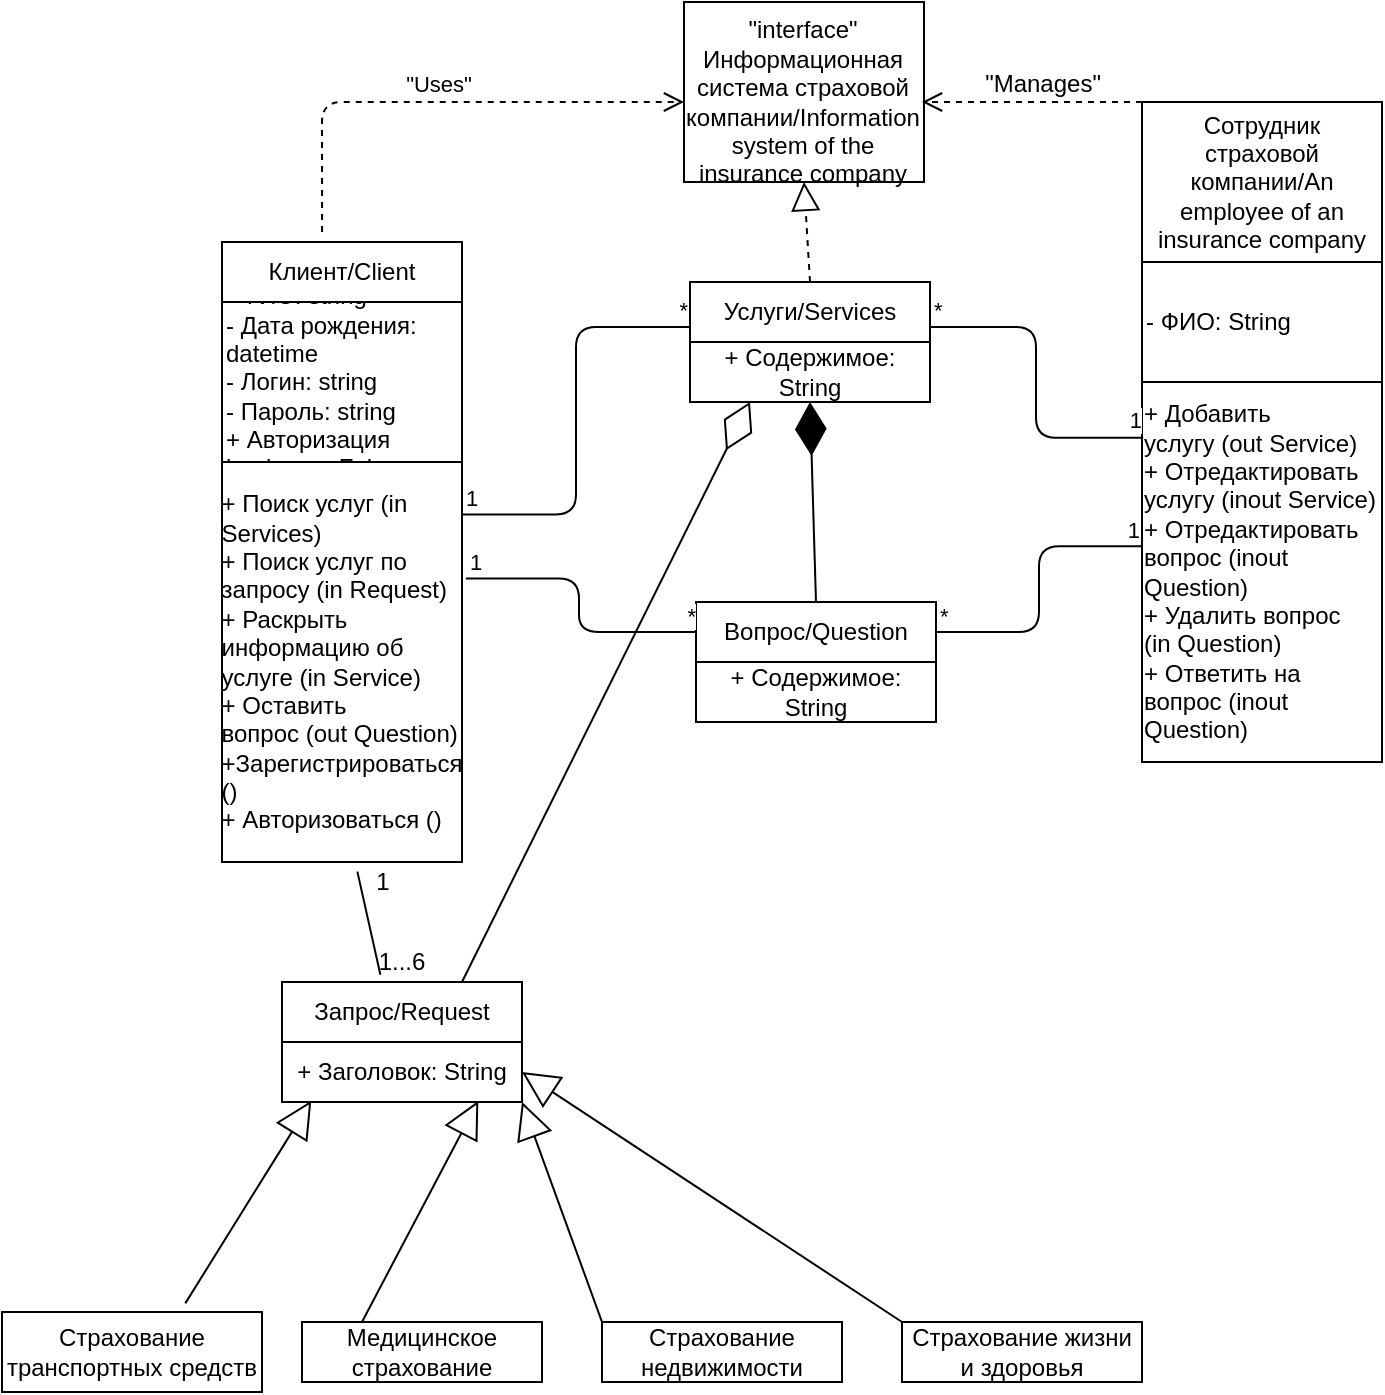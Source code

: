 <mxfile version="24.0.5" type="device">
  <diagram id="AwrPjksga31Ln2HrV4Sn" name="Page-1">
    <mxGraphModel dx="1002" dy="575" grid="1" gridSize="10" guides="1" tooltips="1" connect="1" arrows="1" fold="1" page="1" pageScale="1" pageWidth="827" pageHeight="1169" math="0" shadow="0">
      <root>
        <mxCell id="0" />
        <mxCell id="1" parent="0" />
        <mxCell id="U-OuLkriL6suNVTtCKDr-8" value="" style="rounded=0;whiteSpace=wrap;html=1;" parent="1" vertex="1">
          <mxGeometry x="351" y="170" width="120" height="90" as="geometry" />
        </mxCell>
        <mxCell id="U-OuLkriL6suNVTtCKDr-1" value="- ФИО: string&lt;br&gt;- Дата рождения: datetime&lt;br&gt;- Логин: string&lt;br&gt;- Пароль: string&lt;br&gt;+ Авторизация boolean = False" style="rounded=0;whiteSpace=wrap;html=1;align=left;" parent="1" vertex="1">
          <mxGeometry x="120" y="320" width="120" height="80" as="geometry" />
        </mxCell>
        <mxCell id="U-OuLkriL6suNVTtCKDr-2" value="&lt;div style=&quot;text-align: left&quot;&gt;&lt;span&gt;+&amp;nbsp;&lt;/span&gt;&lt;span style=&quot;background-color: initial; text-align: center;&quot;&gt;Поиск услуг&amp;nbsp;&lt;/span&gt;&lt;span style=&quot;background-color: initial;&quot;&gt;(in Services)&lt;/span&gt;&lt;/div&gt;&lt;div style=&quot;text-align: left&quot;&gt;&lt;span style=&quot;text-align: center; background-color: initial;&quot;&gt;+ Поиск услуг по запросу&amp;nbsp;&lt;/span&gt;&lt;span style=&quot;background-color: initial;&quot;&gt;(in Request)&lt;/span&gt;&lt;/div&gt;&lt;div style=&quot;text-align: left&quot;&gt;&lt;span style=&quot;text-align: center; background-color: initial;&quot;&gt;+&amp;nbsp;&lt;/span&gt;&lt;span style=&quot;text-align: center; background-color: initial;&quot;&gt;Раскрыть информацию об услуге&amp;nbsp;&lt;/span&gt;&lt;span style=&quot;background-color: initial;&quot;&gt;(in Service)&lt;/span&gt;&lt;/div&gt;&lt;div style=&quot;text-align: left&quot;&gt;&lt;span&gt;+ Оставить вопрос&amp;nbsp;(out Question)&lt;/span&gt;&lt;/div&gt;&lt;div style=&quot;text-align: left&quot;&gt;&lt;span&gt;+Зарегистрироваться ()&lt;/span&gt;&lt;/div&gt;&lt;div style=&quot;text-align: left&quot;&gt;&lt;span&gt;+ Авторизоваться ()&amp;nbsp;&lt;/span&gt;&lt;/div&gt;" style="rounded=0;whiteSpace=wrap;html=1;" parent="1" vertex="1">
          <mxGeometry x="120" y="400" width="120" height="200" as="geometry" />
        </mxCell>
        <mxCell id="U-OuLkriL6suNVTtCKDr-3" value="" style="rounded=0;whiteSpace=wrap;html=1;" parent="1" vertex="1">
          <mxGeometry x="120" y="290" width="120" height="30" as="geometry" />
        </mxCell>
        <mxCell id="U-OuLkriL6suNVTtCKDr-4" value="Сотрудник страховой компании/An employee of an insurance company" style="rounded=0;whiteSpace=wrap;html=1;" parent="1" vertex="1">
          <mxGeometry x="580" y="220" width="120" height="80" as="geometry" />
        </mxCell>
        <mxCell id="U-OuLkriL6suNVTtCKDr-5" value="- ФИО: String" style="rounded=0;whiteSpace=wrap;html=1;align=left;" parent="1" vertex="1">
          <mxGeometry x="580" y="300" width="120" height="60" as="geometry" />
        </mxCell>
        <mxCell id="U-OuLkriL6suNVTtCKDr-6" value="&lt;div style=&quot;text-align: left&quot;&gt;&lt;span&gt;+ Добавить услугу&amp;nbsp;(out Service)&lt;/span&gt;&lt;/div&gt;&lt;div style=&quot;text-align: left&quot;&gt;&lt;span&gt;+ Отредактировать услугу&amp;nbsp;(inout Service)&lt;/span&gt;&lt;/div&gt;&lt;div style=&quot;text-align: left&quot;&gt;&lt;span&gt;+ Отредактировать вопрос&amp;nbsp;(inout Question)&lt;/span&gt;&lt;/div&gt;&lt;div style=&quot;text-align: left&quot;&gt;&lt;span&gt;+&amp;nbsp;&lt;/span&gt;&lt;span style=&quot;background-color: initial; text-align: center;&quot;&gt;Удалить вопрос&lt;/span&gt;&lt;/div&gt;&lt;div style=&quot;text-align: left&quot;&gt;&lt;span&gt;(in&amp;nbsp;&lt;/span&gt;Question&lt;span&gt;)&lt;/span&gt;&lt;/div&gt;&lt;div style=&quot;text-align: left&quot;&gt;&lt;span&gt;+ Ответить на вопрос (inout Question)&lt;/span&gt;&lt;/div&gt;" style="rounded=0;whiteSpace=wrap;html=1;" parent="1" vertex="1">
          <mxGeometry x="580" y="360" width="120" height="190" as="geometry" />
        </mxCell>
        <mxCell id="U-OuLkriL6suNVTtCKDr-10" value="Услуги/Services" style="rounded=0;whiteSpace=wrap;html=1;" parent="1" vertex="1">
          <mxGeometry x="354" y="310" width="120" height="30" as="geometry" />
        </mxCell>
        <mxCell id="U-OuLkriL6suNVTtCKDr-11" value="Вопрос/Question" style="rounded=0;whiteSpace=wrap;html=1;" parent="1" vertex="1">
          <mxGeometry x="357" y="470" width="120" height="30" as="geometry" />
        </mxCell>
        <mxCell id="U-OuLkriL6suNVTtCKDr-12" value="+ Содержимое: String" style="rounded=0;whiteSpace=wrap;html=1;" parent="1" vertex="1">
          <mxGeometry x="357" y="500" width="120" height="30" as="geometry" />
        </mxCell>
        <mxCell id="U-OuLkriL6suNVTtCKDr-13" value="Запрос/Request" style="rounded=0;whiteSpace=wrap;html=1;" parent="1" vertex="1">
          <mxGeometry x="150" y="660" width="120" height="30" as="geometry" />
        </mxCell>
        <mxCell id="U-OuLkriL6suNVTtCKDr-14" value="+ Заголовок: String" style="rounded=0;whiteSpace=wrap;html=1;" parent="1" vertex="1">
          <mxGeometry x="150" y="690" width="120" height="30" as="geometry" />
        </mxCell>
        <mxCell id="U-OuLkriL6suNVTtCKDr-16" value="Страхование жизни и здоровья" style="rounded=0;whiteSpace=wrap;html=1;" parent="1" vertex="1">
          <mxGeometry x="460" y="830" width="120" height="30" as="geometry" />
        </mxCell>
        <mxCell id="U-OuLkriL6suNVTtCKDr-17" value="Медицинское страхование" style="rounded=0;whiteSpace=wrap;html=1;" parent="1" vertex="1">
          <mxGeometry x="160" y="830" width="120" height="30" as="geometry" />
        </mxCell>
        <mxCell id="U-OuLkriL6suNVTtCKDr-18" value="Страхование транспортных средств" style="rounded=0;whiteSpace=wrap;html=1;" parent="1" vertex="1">
          <mxGeometry x="10" y="825" width="130" height="40" as="geometry" />
        </mxCell>
        <mxCell id="U-OuLkriL6suNVTtCKDr-21" value="&quot;interface&quot;&lt;br&gt;Информационная система страховой компании/Information system of the insurance company" style="text;html=1;strokeColor=none;fillColor=none;align=center;verticalAlign=middle;whiteSpace=wrap;rounded=0;" parent="1" vertex="1">
          <mxGeometry x="351" y="190" width="119" height="60" as="geometry" />
        </mxCell>
        <mxCell id="U-OuLkriL6suNVTtCKDr-24" value="Клиент/Client" style="text;html=1;strokeColor=none;fillColor=none;align=center;verticalAlign=middle;whiteSpace=wrap;rounded=0;" parent="1" vertex="1">
          <mxGeometry x="120" y="285" width="120" height="40" as="geometry" />
        </mxCell>
        <mxCell id="U-OuLkriL6suNVTtCKDr-28" value="Страхование недвижимости" style="rounded=0;whiteSpace=wrap;html=1;" parent="1" vertex="1">
          <mxGeometry x="310" y="830" width="120" height="30" as="geometry" />
        </mxCell>
        <mxCell id="U-OuLkriL6suNVTtCKDr-30" value="+ Содержимое: String" style="rounded=0;whiteSpace=wrap;html=1;" parent="1" vertex="1">
          <mxGeometry x="354" y="340" width="120" height="30" as="geometry" />
        </mxCell>
        <mxCell id="U-OuLkriL6suNVTtCKDr-32" value="" style="html=1;verticalAlign=bottom;endArrow=open;dashed=1;endSize=8;entryX=1;entryY=0.5;entryDx=0;entryDy=0;exitX=0;exitY=0;exitDx=0;exitDy=0;" parent="1" source="U-OuLkriL6suNVTtCKDr-4" target="U-OuLkriL6suNVTtCKDr-21" edge="1">
          <mxGeometry relative="1" as="geometry">
            <mxPoint x="600" y="280" as="sourcePoint" />
            <mxPoint x="530" y="210" as="targetPoint" />
            <Array as="points">
              <mxPoint x="530" y="220" />
            </Array>
          </mxGeometry>
        </mxCell>
        <mxCell id="U-OuLkriL6suNVTtCKDr-33" value="&quot;Manages&quot;" style="text;html=1;align=center;verticalAlign=middle;resizable=0;points=[];autosize=1;" parent="1" vertex="1">
          <mxGeometry x="490" y="196" width="80" height="30" as="geometry" />
        </mxCell>
        <mxCell id="U-OuLkriL6suNVTtCKDr-34" value="&quot;Uses&quot;" style="html=1;verticalAlign=bottom;endArrow=open;dashed=1;endSize=8;entryX=0;entryY=0.5;entryDx=0;entryDy=0;exitX=0.417;exitY=0;exitDx=0;exitDy=0;exitPerimeter=0;" parent="1" source="U-OuLkriL6suNVTtCKDr-24" target="U-OuLkriL6suNVTtCKDr-21" edge="1">
          <mxGeometry relative="1" as="geometry">
            <mxPoint x="160" y="280" as="sourcePoint" />
            <mxPoint x="250" y="230" as="targetPoint" />
            <Array as="points">
              <mxPoint x="170" y="220" />
            </Array>
          </mxGeometry>
        </mxCell>
        <mxCell id="U-OuLkriL6suNVTtCKDr-35" value="" style="endArrow=none;html=1;edgeStyle=orthogonalEdgeStyle;exitX=1.001;exitY=0.131;exitDx=0;exitDy=0;exitPerimeter=0;entryX=0;entryY=0.75;entryDx=0;entryDy=0;" parent="1" source="U-OuLkriL6suNVTtCKDr-2" target="U-OuLkriL6suNVTtCKDr-10" edge="1">
          <mxGeometry relative="1" as="geometry">
            <mxPoint x="280" y="400" as="sourcePoint" />
            <mxPoint x="440" y="400" as="targetPoint" />
          </mxGeometry>
        </mxCell>
        <mxCell id="U-OuLkriL6suNVTtCKDr-36" value="1" style="edgeLabel;resizable=0;html=1;align=left;verticalAlign=bottom;" parent="U-OuLkriL6suNVTtCKDr-35" connectable="0" vertex="1">
          <mxGeometry x="-1" relative="1" as="geometry" />
        </mxCell>
        <mxCell id="U-OuLkriL6suNVTtCKDr-37" value="*" style="edgeLabel;resizable=0;html=1;align=right;verticalAlign=bottom;" parent="U-OuLkriL6suNVTtCKDr-35" connectable="0" vertex="1">
          <mxGeometry x="1" relative="1" as="geometry" />
        </mxCell>
        <mxCell id="U-OuLkriL6suNVTtCKDr-38" value="" style="endArrow=none;html=1;edgeStyle=orthogonalEdgeStyle;exitX=1.016;exitY=0.291;exitDx=0;exitDy=0;exitPerimeter=0;entryX=0;entryY=0.5;entryDx=0;entryDy=0;" parent="1" source="U-OuLkriL6suNVTtCKDr-2" target="U-OuLkriL6suNVTtCKDr-11" edge="1">
          <mxGeometry relative="1" as="geometry">
            <mxPoint x="170" y="400" as="sourcePoint" />
            <mxPoint x="330" y="400" as="targetPoint" />
          </mxGeometry>
        </mxCell>
        <mxCell id="U-OuLkriL6suNVTtCKDr-39" value="1" style="edgeLabel;resizable=0;html=1;align=left;verticalAlign=bottom;" parent="U-OuLkriL6suNVTtCKDr-38" connectable="0" vertex="1">
          <mxGeometry x="-1" relative="1" as="geometry" />
        </mxCell>
        <mxCell id="U-OuLkriL6suNVTtCKDr-40" value="*" style="edgeLabel;resizable=0;html=1;align=right;verticalAlign=bottom;" parent="U-OuLkriL6suNVTtCKDr-38" connectable="0" vertex="1">
          <mxGeometry x="1" relative="1" as="geometry" />
        </mxCell>
        <mxCell id="U-OuLkriL6suNVTtCKDr-41" value="" style="endArrow=none;html=1;edgeStyle=orthogonalEdgeStyle;exitX=1;exitY=0.75;exitDx=0;exitDy=0;entryX=0.005;entryY=0.147;entryDx=0;entryDy=0;entryPerimeter=0;" parent="1" source="U-OuLkriL6suNVTtCKDr-10" target="U-OuLkriL6suNVTtCKDr-6" edge="1">
          <mxGeometry relative="1" as="geometry">
            <mxPoint x="390" y="390" as="sourcePoint" />
            <mxPoint x="550" y="390" as="targetPoint" />
          </mxGeometry>
        </mxCell>
        <mxCell id="U-OuLkriL6suNVTtCKDr-42" value="*" style="edgeLabel;resizable=0;html=1;align=left;verticalAlign=bottom;" parent="U-OuLkriL6suNVTtCKDr-41" connectable="0" vertex="1">
          <mxGeometry x="-1" relative="1" as="geometry" />
        </mxCell>
        <mxCell id="U-OuLkriL6suNVTtCKDr-43" value="1" style="edgeLabel;resizable=0;html=1;align=right;verticalAlign=bottom;" parent="U-OuLkriL6suNVTtCKDr-41" connectable="0" vertex="1">
          <mxGeometry x="1" relative="1" as="geometry" />
        </mxCell>
        <mxCell id="U-OuLkriL6suNVTtCKDr-44" value="" style="endArrow=none;html=1;edgeStyle=orthogonalEdgeStyle;exitX=1;exitY=0.5;exitDx=0;exitDy=0;entryX=-0.003;entryY=0.432;entryDx=0;entryDy=0;entryPerimeter=0;" parent="1" source="U-OuLkriL6suNVTtCKDr-11" target="U-OuLkriL6suNVTtCKDr-6" edge="1">
          <mxGeometry relative="1" as="geometry">
            <mxPoint x="390" y="390" as="sourcePoint" />
            <mxPoint x="550" y="390" as="targetPoint" />
          </mxGeometry>
        </mxCell>
        <mxCell id="U-OuLkriL6suNVTtCKDr-45" value="*" style="edgeLabel;resizable=0;html=1;align=left;verticalAlign=bottom;" parent="U-OuLkriL6suNVTtCKDr-44" connectable="0" vertex="1">
          <mxGeometry x="-1" relative="1" as="geometry" />
        </mxCell>
        <mxCell id="U-OuLkriL6suNVTtCKDr-46" value="1" style="edgeLabel;resizable=0;html=1;align=right;verticalAlign=bottom;" parent="U-OuLkriL6suNVTtCKDr-44" connectable="0" vertex="1">
          <mxGeometry x="1" relative="1" as="geometry" />
        </mxCell>
        <mxCell id="U-OuLkriL6suNVTtCKDr-47" value="" style="endArrow=block;dashed=1;endFill=0;endSize=12;html=1;entryX=0.5;entryY=1;entryDx=0;entryDy=0;exitX=0.5;exitY=0;exitDx=0;exitDy=0;" parent="1" source="U-OuLkriL6suNVTtCKDr-10" target="U-OuLkriL6suNVTtCKDr-8" edge="1">
          <mxGeometry width="160" relative="1" as="geometry">
            <mxPoint x="390" y="390" as="sourcePoint" />
            <mxPoint x="550" y="390" as="targetPoint" />
          </mxGeometry>
        </mxCell>
        <mxCell id="U-OuLkriL6suNVTtCKDr-48" value="" style="endArrow=diamondThin;endFill=1;endSize=24;html=1;exitX=0.5;exitY=0;exitDx=0;exitDy=0;entryX=0.5;entryY=1;entryDx=0;entryDy=0;" parent="1" source="U-OuLkriL6suNVTtCKDr-11" target="U-OuLkriL6suNVTtCKDr-30" edge="1">
          <mxGeometry width="160" relative="1" as="geometry">
            <mxPoint x="390" y="390" as="sourcePoint" />
            <mxPoint x="550" y="390" as="targetPoint" />
          </mxGeometry>
        </mxCell>
        <mxCell id="U-OuLkriL6suNVTtCKDr-49" value="" style="endArrow=diamondThin;endFill=0;endSize=24;html=1;exitX=0.75;exitY=0;exitDx=0;exitDy=0;entryX=0.25;entryY=1;entryDx=0;entryDy=0;" parent="1" source="U-OuLkriL6suNVTtCKDr-13" target="U-OuLkriL6suNVTtCKDr-30" edge="1">
          <mxGeometry width="160" relative="1" as="geometry">
            <mxPoint x="390" y="390" as="sourcePoint" />
            <mxPoint x="550" y="390" as="targetPoint" />
          </mxGeometry>
        </mxCell>
        <mxCell id="U-OuLkriL6suNVTtCKDr-50" value="" style="endArrow=none;html=1;exitX=0.41;exitY=-0.122;exitDx=0;exitDy=0;exitPerimeter=0;entryX=0.564;entryY=1.024;entryDx=0;entryDy=0;entryPerimeter=0;" parent="1" source="U-OuLkriL6suNVTtCKDr-13" target="U-OuLkriL6suNVTtCKDr-2" edge="1">
          <mxGeometry width="50" height="50" relative="1" as="geometry">
            <mxPoint x="370" y="530" as="sourcePoint" />
            <mxPoint x="420" y="480" as="targetPoint" />
          </mxGeometry>
        </mxCell>
        <mxCell id="U-OuLkriL6suNVTtCKDr-51" value="1...6" style="text;html=1;strokeColor=none;fillColor=none;align=center;verticalAlign=middle;whiteSpace=wrap;rounded=0;" parent="1" vertex="1">
          <mxGeometry x="190" y="640" width="40" height="20" as="geometry" />
        </mxCell>
        <mxCell id="U-OuLkriL6suNVTtCKDr-52" value="1" style="text;html=1;align=center;verticalAlign=middle;resizable=0;points=[];autosize=1;" parent="1" vertex="1">
          <mxGeometry x="190" y="600" width="20" height="20" as="geometry" />
        </mxCell>
        <mxCell id="U-OuLkriL6suNVTtCKDr-54" value="" style="endArrow=block;endSize=16;endFill=0;html=1;exitX=0;exitY=0;exitDx=0;exitDy=0;entryX=1;entryY=0.5;entryDx=0;entryDy=0;" parent="1" source="U-OuLkriL6suNVTtCKDr-16" target="U-OuLkriL6suNVTtCKDr-14" edge="1">
          <mxGeometry width="160" relative="1" as="geometry">
            <mxPoint x="380" y="687.5" as="sourcePoint" />
            <mxPoint x="280" y="692.5" as="targetPoint" />
          </mxGeometry>
        </mxCell>
        <mxCell id="U-OuLkriL6suNVTtCKDr-55" value="" style="endArrow=block;endSize=16;endFill=0;html=1;exitX=0;exitY=0;exitDx=0;exitDy=0;entryX=1;entryY=1;entryDx=0;entryDy=0;" parent="1" source="U-OuLkriL6suNVTtCKDr-28" target="U-OuLkriL6suNVTtCKDr-14" edge="1">
          <mxGeometry width="160" relative="1" as="geometry">
            <mxPoint x="390" y="697.5" as="sourcePoint" />
            <mxPoint x="290" y="702.5" as="targetPoint" />
          </mxGeometry>
        </mxCell>
        <mxCell id="U-OuLkriL6suNVTtCKDr-56" value="" style="endArrow=block;endSize=16;endFill=0;html=1;exitX=0.25;exitY=0;exitDx=0;exitDy=0;entryX=0.818;entryY=0.981;entryDx=0;entryDy=0;entryPerimeter=0;" parent="1" source="U-OuLkriL6suNVTtCKDr-17" target="U-OuLkriL6suNVTtCKDr-14" edge="1">
          <mxGeometry width="160" relative="1" as="geometry">
            <mxPoint x="400" y="707.5" as="sourcePoint" />
            <mxPoint x="300" y="712.5" as="targetPoint" />
          </mxGeometry>
        </mxCell>
        <mxCell id="U-OuLkriL6suNVTtCKDr-57" value="" style="endArrow=block;endSize=16;endFill=0;html=1;exitX=0.705;exitY=-0.108;exitDx=0;exitDy=0;entryX=0.122;entryY=0.981;entryDx=0;entryDy=0;exitPerimeter=0;entryPerimeter=0;" parent="1" source="U-OuLkriL6suNVTtCKDr-18" target="U-OuLkriL6suNVTtCKDr-14" edge="1">
          <mxGeometry width="160" relative="1" as="geometry">
            <mxPoint x="410" y="717.5" as="sourcePoint" />
            <mxPoint x="310" y="722.5" as="targetPoint" />
          </mxGeometry>
        </mxCell>
      </root>
    </mxGraphModel>
  </diagram>
</mxfile>
